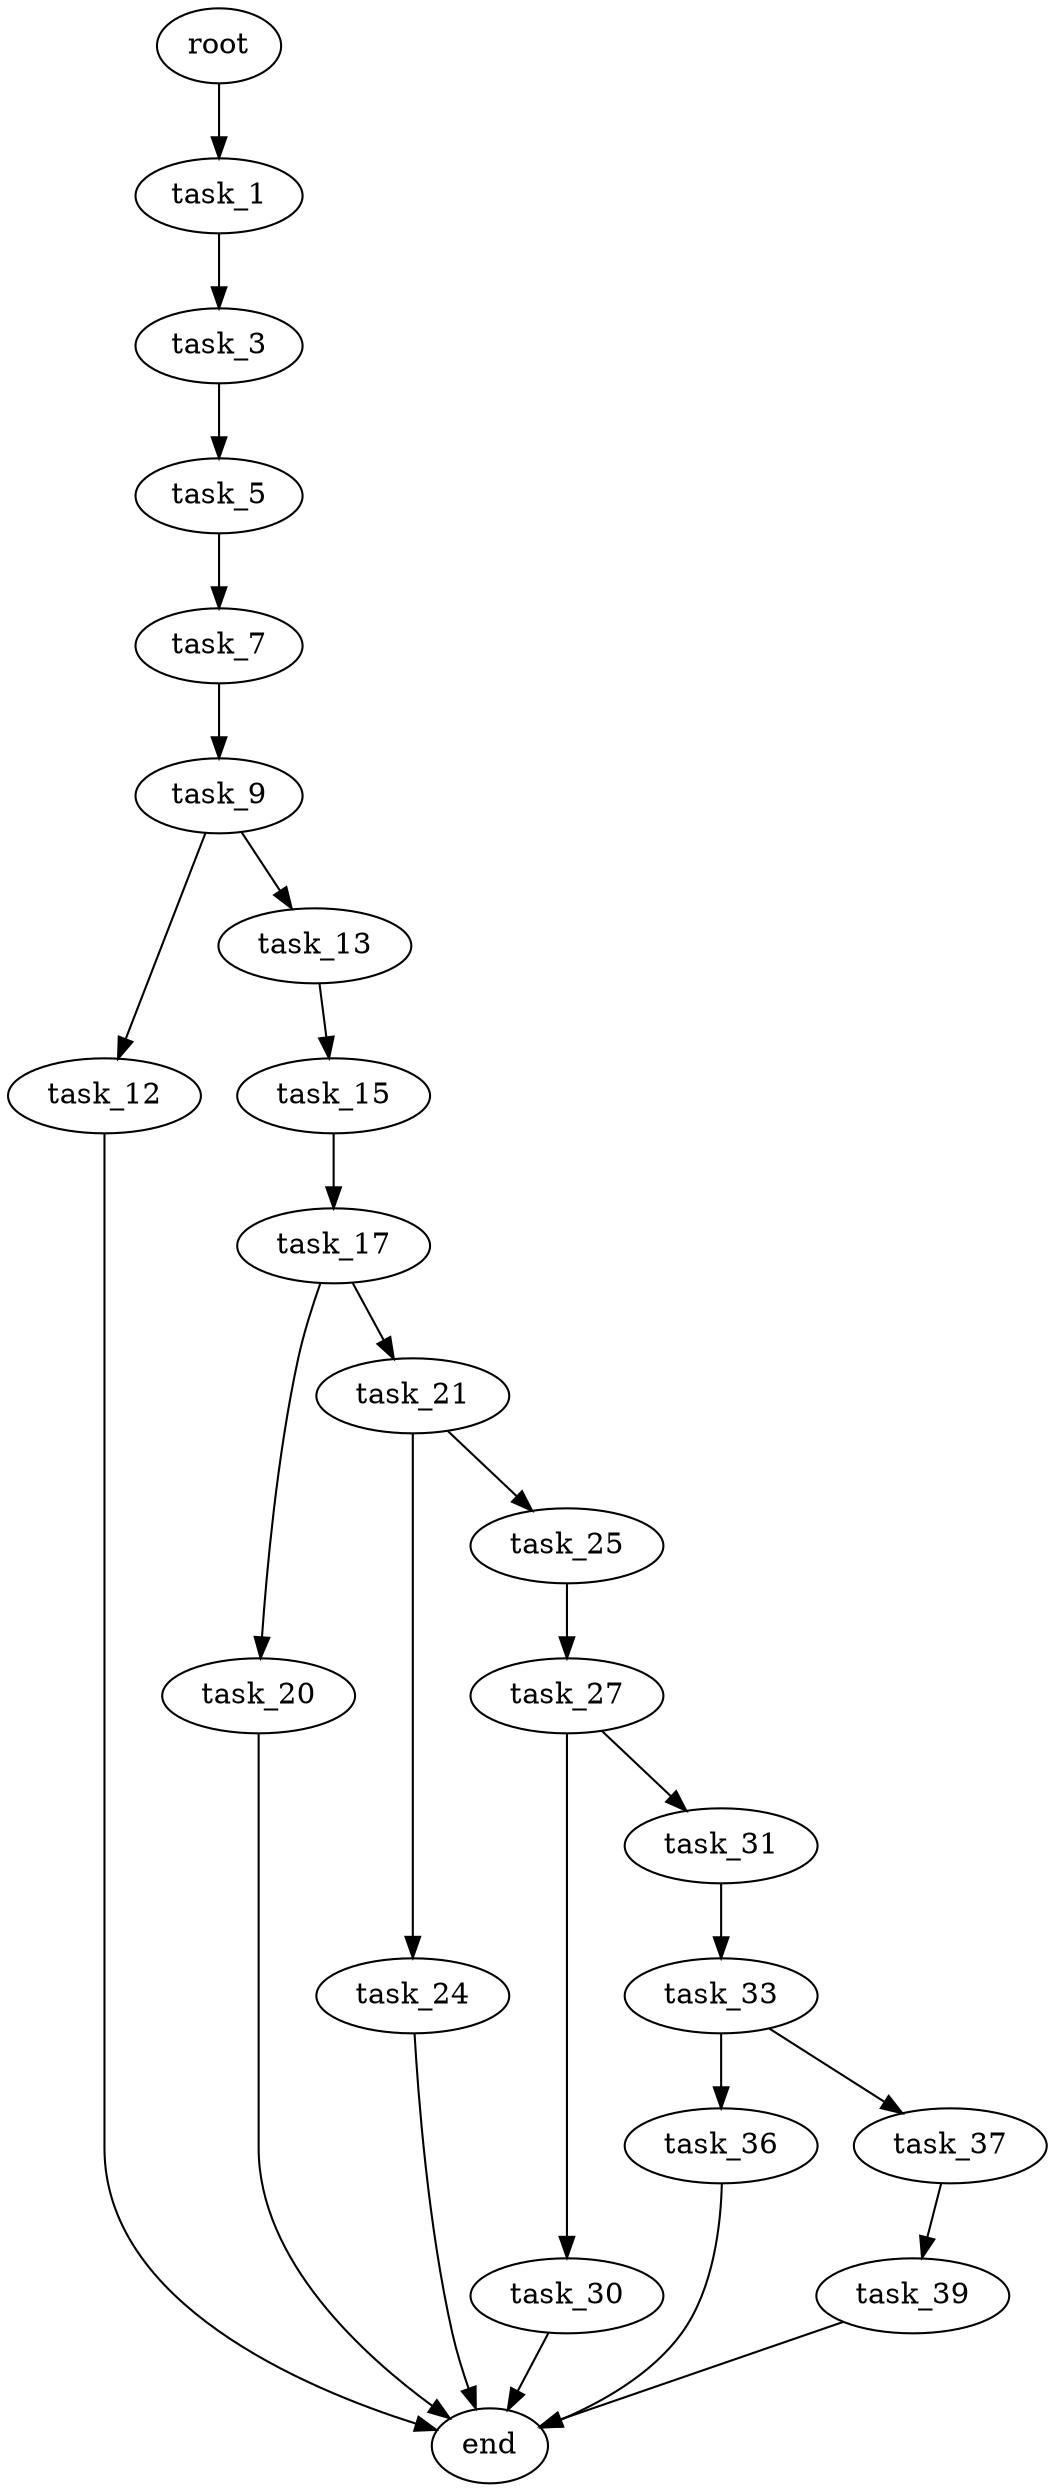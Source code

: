 digraph G {
  root [size="0.000000"];
  task_1 [size="34841234376.000000"];
  task_3 [size="1109624157.000000"];
  task_5 [size="12819161303.000000"];
  task_7 [size="88599345855.000000"];
  task_9 [size="231928233984.000000"];
  task_12 [size="44901745641.000000"];
  task_13 [size="8589934592.000000"];
  end [size="0.000000"];
  task_15 [size="20730406010.000000"];
  task_17 [size="782757789696.000000"];
  task_20 [size="782757789696.000000"];
  task_21 [size="5377228078.000000"];
  task_24 [size="20603177340.000000"];
  task_25 [size="28991029248.000000"];
  task_27 [size="1362193887.000000"];
  task_30 [size="8589934592.000000"];
  task_31 [size="463884959745.000000"];
  task_33 [size="1073741824000.000000"];
  task_36 [size="1073741824000.000000"];
  task_37 [size="24537944724.000000"];
  task_39 [size="89216691376.000000"];

  root -> task_1 [size="1.000000"];
  task_1 -> task_3 [size="33554432.000000"];
  task_3 -> task_5 [size="75497472.000000"];
  task_5 -> task_7 [size="33554432.000000"];
  task_7 -> task_9 [size="209715200.000000"];
  task_9 -> task_12 [size="301989888.000000"];
  task_9 -> task_13 [size="301989888.000000"];
  task_12 -> end [size="1.000000"];
  task_13 -> task_15 [size="33554432.000000"];
  task_15 -> task_17 [size="33554432.000000"];
  task_17 -> task_20 [size="679477248.000000"];
  task_17 -> task_21 [size="679477248.000000"];
  task_20 -> end [size="1.000000"];
  task_21 -> task_24 [size="134217728.000000"];
  task_21 -> task_25 [size="134217728.000000"];
  task_24 -> end [size="1.000000"];
  task_25 -> task_27 [size="75497472.000000"];
  task_27 -> task_30 [size="33554432.000000"];
  task_27 -> task_31 [size="33554432.000000"];
  task_30 -> end [size="1.000000"];
  task_31 -> task_33 [size="301989888.000000"];
  task_33 -> task_36 [size="838860800.000000"];
  task_33 -> task_37 [size="838860800.000000"];
  task_36 -> end [size="1.000000"];
  task_37 -> task_39 [size="411041792.000000"];
  task_39 -> end [size="1.000000"];
}
